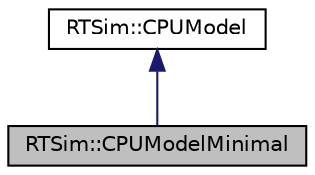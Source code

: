 digraph "RTSim::CPUModelMinimal"
{
  edge [fontname="Helvetica",fontsize="10",labelfontname="Helvetica",labelfontsize="10"];
  node [fontname="Helvetica",fontsize="10",shape=record];
  Node2 [label="RTSim::CPUModelMinimal",height=0.2,width=0.4,color="black", fillcolor="grey75", style="filled", fontcolor="black"];
  Node3 -> Node2 [dir="back",color="midnightblue",fontsize="10",style="solid",fontname="Helvetica"];
  Node3 [label="RTSim::CPUModel",height=0.2,width=0.4,color="black", fillcolor="white", style="filled",URL="$classRTSim_1_1CPUModel.html"];
}
